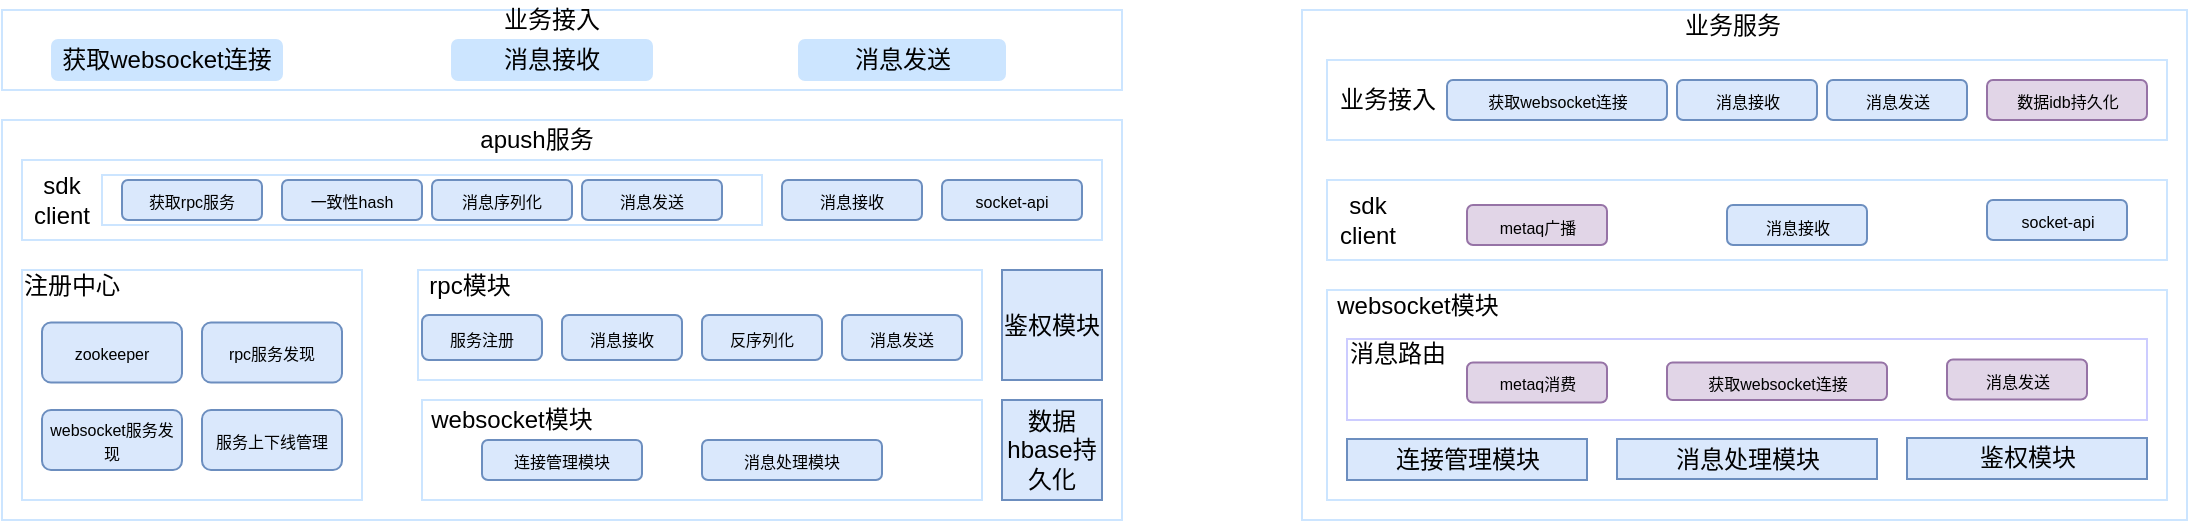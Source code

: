 <mxfile version="14.8.5" type="github">
  <diagram id="eR3uePtUcUsXT1-cOrqz" name="Page-1">
    <mxGraphModel dx="1888" dy="537" grid="1" gridSize="10" guides="1" tooltips="1" connect="1" arrows="1" fold="1" page="1" pageScale="1" pageWidth="827" pageHeight="1169" math="0" shadow="0">
      <root>
        <mxCell id="0" />
        <mxCell id="1" parent="0" />
        <mxCell id="E6Pu7kvSqw7He0oeTBD0-70" value="" style="group" vertex="1" connectable="0" parent="1">
          <mxGeometry x="-160" y="165" width="442.5" height="255" as="geometry" />
        </mxCell>
        <mxCell id="E6Pu7kvSqw7He0oeTBD0-41" value="" style="rounded=0;whiteSpace=wrap;html=1;strokeColor=#CCE5FF;" vertex="1" parent="E6Pu7kvSqw7He0oeTBD0-70">
          <mxGeometry width="442.5" height="255" as="geometry" />
        </mxCell>
        <mxCell id="E6Pu7kvSqw7He0oeTBD0-42" value="业务服务" style="text;html=1;strokeColor=none;fillColor=none;align=center;verticalAlign=middle;whiteSpace=wrap;rounded=0;" vertex="1" parent="E6Pu7kvSqw7He0oeTBD0-70">
          <mxGeometry x="187.5" width="55" height="15" as="geometry" />
        </mxCell>
        <mxCell id="E6Pu7kvSqw7He0oeTBD0-43" value="" style="rounded=0;whiteSpace=wrap;html=1;strokeColor=#CCE5FF;" vertex="1" parent="E6Pu7kvSqw7He0oeTBD0-70">
          <mxGeometry x="12.5" y="25" width="420" height="40" as="geometry" />
        </mxCell>
        <mxCell id="E6Pu7kvSqw7He0oeTBD0-44" value="业务接入" style="text;html=1;strokeColor=none;fillColor=none;align=center;verticalAlign=middle;whiteSpace=wrap;rounded=0;" vertex="1" parent="E6Pu7kvSqw7He0oeTBD0-70">
          <mxGeometry x="12.5" y="35" width="60" height="20" as="geometry" />
        </mxCell>
        <mxCell id="E6Pu7kvSqw7He0oeTBD0-45" value="&lt;font style=&quot;font-size: 8px&quot;&gt;获取websocket连接&lt;/font&gt;" style="rounded=1;whiteSpace=wrap;html=1;fontSize=10;fillColor=#dae8fc;strokeColor=#6c8ebf;" vertex="1" parent="E6Pu7kvSqw7He0oeTBD0-70">
          <mxGeometry x="72.5" y="35" width="110" height="20" as="geometry" />
        </mxCell>
        <mxCell id="E6Pu7kvSqw7He0oeTBD0-46" value="&lt;font style=&quot;font-size: 8px&quot;&gt;消息接收&lt;/font&gt;" style="rounded=1;whiteSpace=wrap;html=1;fontSize=10;fillColor=#dae8fc;strokeColor=#6c8ebf;" vertex="1" parent="E6Pu7kvSqw7He0oeTBD0-70">
          <mxGeometry x="187.5" y="35" width="70" height="20" as="geometry" />
        </mxCell>
        <mxCell id="E6Pu7kvSqw7He0oeTBD0-48" value="" style="rounded=0;whiteSpace=wrap;html=1;strokeColor=#CCE5FF;" vertex="1" parent="E6Pu7kvSqw7He0oeTBD0-70">
          <mxGeometry x="12.5" y="85" width="420" height="40" as="geometry" />
        </mxCell>
        <mxCell id="E6Pu7kvSqw7He0oeTBD0-49" value="sdk&lt;br&gt;client" style="text;html=1;strokeColor=none;fillColor=none;align=center;verticalAlign=middle;whiteSpace=wrap;rounded=0;" vertex="1" parent="E6Pu7kvSqw7He0oeTBD0-70">
          <mxGeometry x="12.5" y="95" width="40" height="20" as="geometry" />
        </mxCell>
        <mxCell id="E6Pu7kvSqw7He0oeTBD0-50" value="&lt;font style=&quot;font-size: 8px&quot;&gt;metaq广播&lt;/font&gt;" style="rounded=1;whiteSpace=wrap;html=1;fontSize=10;fillColor=#e1d5e7;strokeColor=#9673a6;" vertex="1" parent="E6Pu7kvSqw7He0oeTBD0-70">
          <mxGeometry x="82.5" y="97.5" width="70" height="20" as="geometry" />
        </mxCell>
        <mxCell id="E6Pu7kvSqw7He0oeTBD0-51" value="&lt;font style=&quot;font-size: 8px&quot;&gt;消息接收&lt;/font&gt;" style="rounded=1;whiteSpace=wrap;html=1;fontSize=10;fillColor=#dae8fc;strokeColor=#6c8ebf;" vertex="1" parent="E6Pu7kvSqw7He0oeTBD0-70">
          <mxGeometry x="212.5" y="97.5" width="70" height="20" as="geometry" />
        </mxCell>
        <mxCell id="E6Pu7kvSqw7He0oeTBD0-52" value="&lt;span style=&quot;font-size: 8px&quot;&gt;socket-api&lt;/span&gt;" style="rounded=1;whiteSpace=wrap;html=1;fontSize=10;fillColor=#dae8fc;strokeColor=#6c8ebf;" vertex="1" parent="E6Pu7kvSqw7He0oeTBD0-70">
          <mxGeometry x="342.5" y="95" width="70" height="20" as="geometry" />
        </mxCell>
        <mxCell id="E6Pu7kvSqw7He0oeTBD0-53" value="&lt;font style=&quot;font-size: 8px&quot;&gt;消息发送&lt;/font&gt;" style="rounded=1;whiteSpace=wrap;html=1;fontSize=10;fillColor=#dae8fc;strokeColor=#6c8ebf;" vertex="1" parent="E6Pu7kvSqw7He0oeTBD0-70">
          <mxGeometry x="262.5" y="35" width="70" height="20" as="geometry" />
        </mxCell>
        <mxCell id="E6Pu7kvSqw7He0oeTBD0-54" value="&lt;font style=&quot;font-size: 8px&quot;&gt;数据idb持久化&lt;/font&gt;" style="rounded=1;whiteSpace=wrap;html=1;fontSize=10;fillColor=#e1d5e7;strokeColor=#9673a6;" vertex="1" parent="E6Pu7kvSqw7He0oeTBD0-70">
          <mxGeometry x="342.5" y="35" width="80" height="20" as="geometry" />
        </mxCell>
        <mxCell id="E6Pu7kvSqw7He0oeTBD0-55" value="" style="rounded=0;whiteSpace=wrap;html=1;strokeColor=#CCE5FF;" vertex="1" parent="E6Pu7kvSqw7He0oeTBD0-70">
          <mxGeometry x="12.5" y="140" width="420" height="105" as="geometry" />
        </mxCell>
        <mxCell id="E6Pu7kvSqw7He0oeTBD0-64" value="websocket模块" style="text;html=1;strokeColor=none;fillColor=none;align=center;verticalAlign=middle;whiteSpace=wrap;rounded=0;" vertex="1" parent="E6Pu7kvSqw7He0oeTBD0-70">
          <mxGeometry x="12.5" y="140" width="90" height="15" as="geometry" />
        </mxCell>
        <mxCell id="E6Pu7kvSqw7He0oeTBD0-56" value="" style="rounded=0;whiteSpace=wrap;html=1;strokeColor=#CCCCFF;" vertex="1" parent="E6Pu7kvSqw7He0oeTBD0-70">
          <mxGeometry x="22.5" y="164.5" width="400" height="40.5" as="geometry" />
        </mxCell>
        <mxCell id="E6Pu7kvSqw7He0oeTBD0-57" value="消息路由" style="text;html=1;strokeColor=none;fillColor=none;align=center;verticalAlign=middle;whiteSpace=wrap;rounded=0;" vertex="1" parent="E6Pu7kvSqw7He0oeTBD0-70">
          <mxGeometry x="22.5" y="164.5" width="50" height="15" as="geometry" />
        </mxCell>
        <mxCell id="E6Pu7kvSqw7He0oeTBD0-59" value="&lt;font style=&quot;font-size: 8px&quot;&gt;metaq消费&lt;/font&gt;" style="rounded=1;whiteSpace=wrap;html=1;fontSize=10;fillColor=#e1d5e7;strokeColor=#9673a6;" vertex="1" parent="E6Pu7kvSqw7He0oeTBD0-70">
          <mxGeometry x="82.5" y="176.25" width="70" height="20" as="geometry" />
        </mxCell>
        <mxCell id="E6Pu7kvSqw7He0oeTBD0-60" value="&lt;font style=&quot;font-size: 8px&quot;&gt;获取websocket连接&lt;/font&gt;" style="rounded=1;whiteSpace=wrap;html=1;fontSize=10;fillColor=#e1d5e7;strokeColor=#9673a6;" vertex="1" parent="E6Pu7kvSqw7He0oeTBD0-70">
          <mxGeometry x="182.5" y="176.25" width="110" height="18.75" as="geometry" />
        </mxCell>
        <mxCell id="E6Pu7kvSqw7He0oeTBD0-61" value="&lt;span style=&quot;font-size: 8px&quot;&gt;消息发送&lt;/span&gt;" style="rounded=1;whiteSpace=wrap;html=1;fontSize=10;fillColor=#e1d5e7;strokeColor=#9673a6;" vertex="1" parent="E6Pu7kvSqw7He0oeTBD0-70">
          <mxGeometry x="322.5" y="174.75" width="70" height="20" as="geometry" />
        </mxCell>
        <mxCell id="E6Pu7kvSqw7He0oeTBD0-65" value="连接管理模块" style="rounded=0;whiteSpace=wrap;html=1;fillColor=#dae8fc;strokeColor=#6c8ebf;" vertex="1" parent="E6Pu7kvSqw7He0oeTBD0-70">
          <mxGeometry x="22.5" y="214.5" width="120" height="20.5" as="geometry" />
        </mxCell>
        <mxCell id="E6Pu7kvSqw7He0oeTBD0-66" value="消息处理模块" style="rounded=0;whiteSpace=wrap;html=1;fillColor=#dae8fc;strokeColor=#6c8ebf;" vertex="1" parent="E6Pu7kvSqw7He0oeTBD0-70">
          <mxGeometry x="157.5" y="214.5" width="130" height="20" as="geometry" />
        </mxCell>
        <mxCell id="E6Pu7kvSqw7He0oeTBD0-69" value="鉴权模块" style="rounded=0;whiteSpace=wrap;html=1;fillColor=#dae8fc;strokeColor=#6c8ebf;" vertex="1" parent="E6Pu7kvSqw7He0oeTBD0-70">
          <mxGeometry x="302.5" y="214" width="120" height="20.5" as="geometry" />
        </mxCell>
        <mxCell id="E6Pu7kvSqw7He0oeTBD0-71" value="" style="group;fontSize=10;" vertex="1" connectable="0" parent="1">
          <mxGeometry x="-810" y="160" width="560" height="45" as="geometry" />
        </mxCell>
        <mxCell id="E6Pu7kvSqw7He0oeTBD0-1" value="" style="rounded=0;whiteSpace=wrap;html=1;strokeColor=#CCE5FF;" vertex="1" parent="E6Pu7kvSqw7He0oeTBD0-71">
          <mxGeometry y="5" width="560" height="40" as="geometry" />
        </mxCell>
        <mxCell id="E6Pu7kvSqw7He0oeTBD0-2" value="业务接入" style="text;html=1;strokeColor=none;fillColor=none;align=center;verticalAlign=middle;whiteSpace=wrap;rounded=0;" vertex="1" parent="E6Pu7kvSqw7He0oeTBD0-71">
          <mxGeometry x="250" width="50" height="20" as="geometry" />
        </mxCell>
        <mxCell id="E6Pu7kvSqw7He0oeTBD0-3" value="获取websocket连接" style="rounded=1;whiteSpace=wrap;html=1;fillColor=#CCE5FF;strokeColor=#CCE5FF;" vertex="1" parent="E6Pu7kvSqw7He0oeTBD0-71">
          <mxGeometry x="25" y="20" width="115" height="20" as="geometry" />
        </mxCell>
        <mxCell id="E6Pu7kvSqw7He0oeTBD0-6" value="消息接收" style="rounded=1;whiteSpace=wrap;html=1;fillColor=#CCE5FF;strokeColor=#CCE5FF;" vertex="1" parent="E6Pu7kvSqw7He0oeTBD0-71">
          <mxGeometry x="225" y="20" width="100" height="20" as="geometry" />
        </mxCell>
        <mxCell id="E6Pu7kvSqw7He0oeTBD0-7" value="消息发送" style="rounded=1;whiteSpace=wrap;html=1;strokeColor=#CCE5FF;fillColor=#CCE5FF;" vertex="1" parent="E6Pu7kvSqw7He0oeTBD0-71">
          <mxGeometry x="398.5" y="20" width="103" height="20" as="geometry" />
        </mxCell>
        <mxCell id="E6Pu7kvSqw7He0oeTBD0-72" value="" style="group" vertex="1" connectable="0" parent="1">
          <mxGeometry x="-810" y="220" width="560" height="200" as="geometry" />
        </mxCell>
        <mxCell id="E6Pu7kvSqw7He0oeTBD0-9" value="" style="rounded=0;whiteSpace=wrap;html=1;strokeColor=#CCE5FF;" vertex="1" parent="E6Pu7kvSqw7He0oeTBD0-72">
          <mxGeometry width="560" height="200" as="geometry" />
        </mxCell>
        <mxCell id="E6Pu7kvSqw7He0oeTBD0-10" value="apush服务" style="text;html=1;strokeColor=none;fillColor=none;align=center;verticalAlign=middle;whiteSpace=wrap;rounded=0;" vertex="1" parent="E6Pu7kvSqw7He0oeTBD0-72">
          <mxGeometry x="235" width="65" height="20" as="geometry" />
        </mxCell>
        <mxCell id="E6Pu7kvSqw7He0oeTBD0-11" value="" style="rounded=0;whiteSpace=wrap;html=1;strokeColor=#CCE5FF;" vertex="1" parent="E6Pu7kvSqw7He0oeTBD0-72">
          <mxGeometry x="10" y="20" width="540" height="40" as="geometry" />
        </mxCell>
        <mxCell id="E6Pu7kvSqw7He0oeTBD0-12" value="sdk client" style="text;html=1;strokeColor=none;fillColor=none;align=center;verticalAlign=middle;whiteSpace=wrap;rounded=0;" vertex="1" parent="E6Pu7kvSqw7He0oeTBD0-72">
          <mxGeometry x="10" y="30" width="40" height="20" as="geometry" />
        </mxCell>
        <mxCell id="E6Pu7kvSqw7He0oeTBD0-13" value="" style="rounded=0;whiteSpace=wrap;html=1;strokeColor=#CCE5FF;" vertex="1" parent="E6Pu7kvSqw7He0oeTBD0-72">
          <mxGeometry x="50" y="27.5" width="330" height="25" as="geometry" />
        </mxCell>
        <mxCell id="E6Pu7kvSqw7He0oeTBD0-14" value="&lt;font style=&quot;font-size: 8px&quot;&gt;获取rpc服务&lt;/font&gt;" style="rounded=1;whiteSpace=wrap;html=1;fontSize=10;fillColor=#dae8fc;strokeColor=#6c8ebf;" vertex="1" parent="E6Pu7kvSqw7He0oeTBD0-72">
          <mxGeometry x="60" y="30" width="70" height="20" as="geometry" />
        </mxCell>
        <mxCell id="E6Pu7kvSqw7He0oeTBD0-15" value="&lt;font style=&quot;font-size: 8px&quot;&gt;一致性hash&lt;/font&gt;" style="rounded=1;whiteSpace=wrap;html=1;fontSize=10;fillColor=#dae8fc;strokeColor=#6c8ebf;" vertex="1" parent="E6Pu7kvSqw7He0oeTBD0-72">
          <mxGeometry x="140" y="30" width="70" height="20" as="geometry" />
        </mxCell>
        <mxCell id="E6Pu7kvSqw7He0oeTBD0-16" value="&lt;font style=&quot;font-size: 8px&quot;&gt;消息序列化&lt;/font&gt;" style="rounded=1;whiteSpace=wrap;html=1;fontSize=10;fillColor=#dae8fc;strokeColor=#6c8ebf;" vertex="1" parent="E6Pu7kvSqw7He0oeTBD0-72">
          <mxGeometry x="215" y="30" width="70" height="20" as="geometry" />
        </mxCell>
        <mxCell id="E6Pu7kvSqw7He0oeTBD0-17" value="&lt;font style=&quot;font-size: 8px&quot;&gt;消息发送&lt;/font&gt;" style="rounded=1;whiteSpace=wrap;html=1;fontSize=10;fillColor=#dae8fc;strokeColor=#6c8ebf;" vertex="1" parent="E6Pu7kvSqw7He0oeTBD0-72">
          <mxGeometry x="290" y="30" width="70" height="20" as="geometry" />
        </mxCell>
        <mxCell id="E6Pu7kvSqw7He0oeTBD0-18" value="&lt;font style=&quot;font-size: 8px&quot;&gt;消息接收&lt;/font&gt;" style="rounded=1;whiteSpace=wrap;html=1;fontSize=10;fillColor=#dae8fc;strokeColor=#6c8ebf;" vertex="1" parent="E6Pu7kvSqw7He0oeTBD0-72">
          <mxGeometry x="390" y="30" width="70" height="20" as="geometry" />
        </mxCell>
        <mxCell id="E6Pu7kvSqw7He0oeTBD0-19" value="&lt;span style=&quot;font-size: 8px&quot;&gt;socket-api&lt;/span&gt;" style="rounded=1;whiteSpace=wrap;html=1;fontSize=10;fillColor=#dae8fc;strokeColor=#6c8ebf;" vertex="1" parent="E6Pu7kvSqw7He0oeTBD0-72">
          <mxGeometry x="470" y="30" width="70" height="20" as="geometry" />
        </mxCell>
        <mxCell id="E6Pu7kvSqw7He0oeTBD0-20" value="" style="rounded=0;whiteSpace=wrap;html=1;strokeColor=#CCE5FF;" vertex="1" parent="E6Pu7kvSqw7He0oeTBD0-72">
          <mxGeometry x="10" y="75" width="170" height="115" as="geometry" />
        </mxCell>
        <mxCell id="E6Pu7kvSqw7He0oeTBD0-21" value="注册中心" style="text;html=1;strokeColor=none;fillColor=none;align=center;verticalAlign=middle;whiteSpace=wrap;rounded=0;" vertex="1" parent="E6Pu7kvSqw7He0oeTBD0-72">
          <mxGeometry x="10" y="75" width="50" height="15" as="geometry" />
        </mxCell>
        <mxCell id="E6Pu7kvSqw7He0oeTBD0-24" value="&lt;font style=&quot;font-size: 8px&quot;&gt;websocket服务发现&lt;/font&gt;" style="rounded=1;whiteSpace=wrap;html=1;fontSize=10;fillColor=#dae8fc;strokeColor=#6c8ebf;" vertex="1" parent="E6Pu7kvSqw7He0oeTBD0-72">
          <mxGeometry x="20" y="145" width="70" height="30" as="geometry" />
        </mxCell>
        <mxCell id="E6Pu7kvSqw7He0oeTBD0-25" value="&lt;font style=&quot;font-size: 8px&quot;&gt;服务上下线管理&lt;/font&gt;" style="rounded=1;whiteSpace=wrap;html=1;fontSize=10;fillColor=#dae8fc;strokeColor=#6c8ebf;" vertex="1" parent="E6Pu7kvSqw7He0oeTBD0-72">
          <mxGeometry x="100" y="145" width="70" height="30" as="geometry" />
        </mxCell>
        <mxCell id="E6Pu7kvSqw7He0oeTBD0-27" value="&lt;font style=&quot;font-size: 8px&quot;&gt;zookeeper&lt;/font&gt;" style="rounded=1;whiteSpace=wrap;html=1;fontSize=10;fillColor=#dae8fc;strokeColor=#6c8ebf;" vertex="1" parent="E6Pu7kvSqw7He0oeTBD0-72">
          <mxGeometry x="20" y="101.25" width="70" height="30" as="geometry" />
        </mxCell>
        <mxCell id="E6Pu7kvSqw7He0oeTBD0-28" value="&lt;font style=&quot;font-size: 8px&quot;&gt;rpc服务发现&lt;/font&gt;" style="rounded=1;whiteSpace=wrap;html=1;fontSize=10;fillColor=#dae8fc;strokeColor=#6c8ebf;" vertex="1" parent="E6Pu7kvSqw7He0oeTBD0-72">
          <mxGeometry x="100" y="101.25" width="70" height="30" as="geometry" />
        </mxCell>
        <mxCell id="E6Pu7kvSqw7He0oeTBD0-29" value="" style="rounded=0;whiteSpace=wrap;html=1;strokeColor=#CCE5FF;" vertex="1" parent="E6Pu7kvSqw7He0oeTBD0-72">
          <mxGeometry x="208" y="75" width="282" height="55" as="geometry" />
        </mxCell>
        <mxCell id="E6Pu7kvSqw7He0oeTBD0-30" value="rpc模块" style="text;html=1;strokeColor=none;fillColor=none;align=center;verticalAlign=middle;whiteSpace=wrap;rounded=0;" vertex="1" parent="E6Pu7kvSqw7He0oeTBD0-72">
          <mxGeometry x="208" y="75" width="52" height="15" as="geometry" />
        </mxCell>
        <mxCell id="E6Pu7kvSqw7He0oeTBD0-31" value="&lt;font style=&quot;font-size: 8px&quot;&gt;服务注册&lt;/font&gt;" style="rounded=1;whiteSpace=wrap;html=1;fontSize=10;fillColor=#dae8fc;strokeColor=#6c8ebf;" vertex="1" parent="E6Pu7kvSqw7He0oeTBD0-72">
          <mxGeometry x="210" y="97.5" width="60" height="22.5" as="geometry" />
        </mxCell>
        <mxCell id="E6Pu7kvSqw7He0oeTBD0-32" value="&lt;font style=&quot;font-size: 8px&quot;&gt;消息接收&lt;/font&gt;" style="rounded=1;whiteSpace=wrap;html=1;fontSize=10;fillColor=#dae8fc;strokeColor=#6c8ebf;" vertex="1" parent="E6Pu7kvSqw7He0oeTBD0-72">
          <mxGeometry x="280" y="97.5" width="60" height="22.5" as="geometry" />
        </mxCell>
        <mxCell id="E6Pu7kvSqw7He0oeTBD0-33" value="&lt;font style=&quot;font-size: 8px&quot;&gt;反序列化&lt;/font&gt;" style="rounded=1;whiteSpace=wrap;html=1;fontSize=10;fillColor=#dae8fc;strokeColor=#6c8ebf;" vertex="1" parent="E6Pu7kvSqw7He0oeTBD0-72">
          <mxGeometry x="350" y="97.5" width="60" height="22.5" as="geometry" />
        </mxCell>
        <mxCell id="E6Pu7kvSqw7He0oeTBD0-34" value="&lt;span style=&quot;font-size: 8px&quot;&gt;消息发送&lt;/span&gt;" style="rounded=1;whiteSpace=wrap;html=1;fontSize=10;fillColor=#dae8fc;strokeColor=#6c8ebf;" vertex="1" parent="E6Pu7kvSqw7He0oeTBD0-72">
          <mxGeometry x="420" y="97.5" width="60" height="22.5" as="geometry" />
        </mxCell>
        <mxCell id="E6Pu7kvSqw7He0oeTBD0-35" value="" style="rounded=0;whiteSpace=wrap;html=1;strokeColor=#CCE5FF;" vertex="1" parent="E6Pu7kvSqw7He0oeTBD0-72">
          <mxGeometry x="210" y="140" width="280" height="50" as="geometry" />
        </mxCell>
        <mxCell id="E6Pu7kvSqw7He0oeTBD0-36" value="websocket模块" style="text;html=1;strokeColor=none;fillColor=none;align=center;verticalAlign=middle;whiteSpace=wrap;rounded=0;" vertex="1" parent="E6Pu7kvSqw7He0oeTBD0-72">
          <mxGeometry x="210" y="140" width="90" height="20" as="geometry" />
        </mxCell>
        <mxCell id="E6Pu7kvSqw7He0oeTBD0-37" value="&lt;font style=&quot;font-size: 8px&quot;&gt;连接管理模块&lt;/font&gt;" style="rounded=1;whiteSpace=wrap;html=1;fontSize=10;fillColor=#dae8fc;strokeColor=#6c8ebf;" vertex="1" parent="E6Pu7kvSqw7He0oeTBD0-72">
          <mxGeometry x="240" y="160" width="80" height="20" as="geometry" />
        </mxCell>
        <mxCell id="E6Pu7kvSqw7He0oeTBD0-38" value="&lt;font style=&quot;font-size: 8px&quot;&gt;消息处理模块&lt;/font&gt;" style="rounded=1;whiteSpace=wrap;html=1;fontSize=10;fillColor=#dae8fc;strokeColor=#6c8ebf;" vertex="1" parent="E6Pu7kvSqw7He0oeTBD0-72">
          <mxGeometry x="350" y="160" width="90" height="20" as="geometry" />
        </mxCell>
        <mxCell id="E6Pu7kvSqw7He0oeTBD0-39" value="鉴权模块" style="rounded=0;whiteSpace=wrap;html=1;fillColor=#dae8fc;strokeColor=#6c8ebf;" vertex="1" parent="E6Pu7kvSqw7He0oeTBD0-72">
          <mxGeometry x="500" y="75" width="50" height="55" as="geometry" />
        </mxCell>
        <mxCell id="E6Pu7kvSqw7He0oeTBD0-40" value="数据hbase持久化" style="rounded=0;whiteSpace=wrap;html=1;fillColor=#dae8fc;strokeColor=#6c8ebf;" vertex="1" parent="E6Pu7kvSqw7He0oeTBD0-72">
          <mxGeometry x="500" y="140" width="50" height="50" as="geometry" />
        </mxCell>
      </root>
    </mxGraphModel>
  </diagram>
</mxfile>
